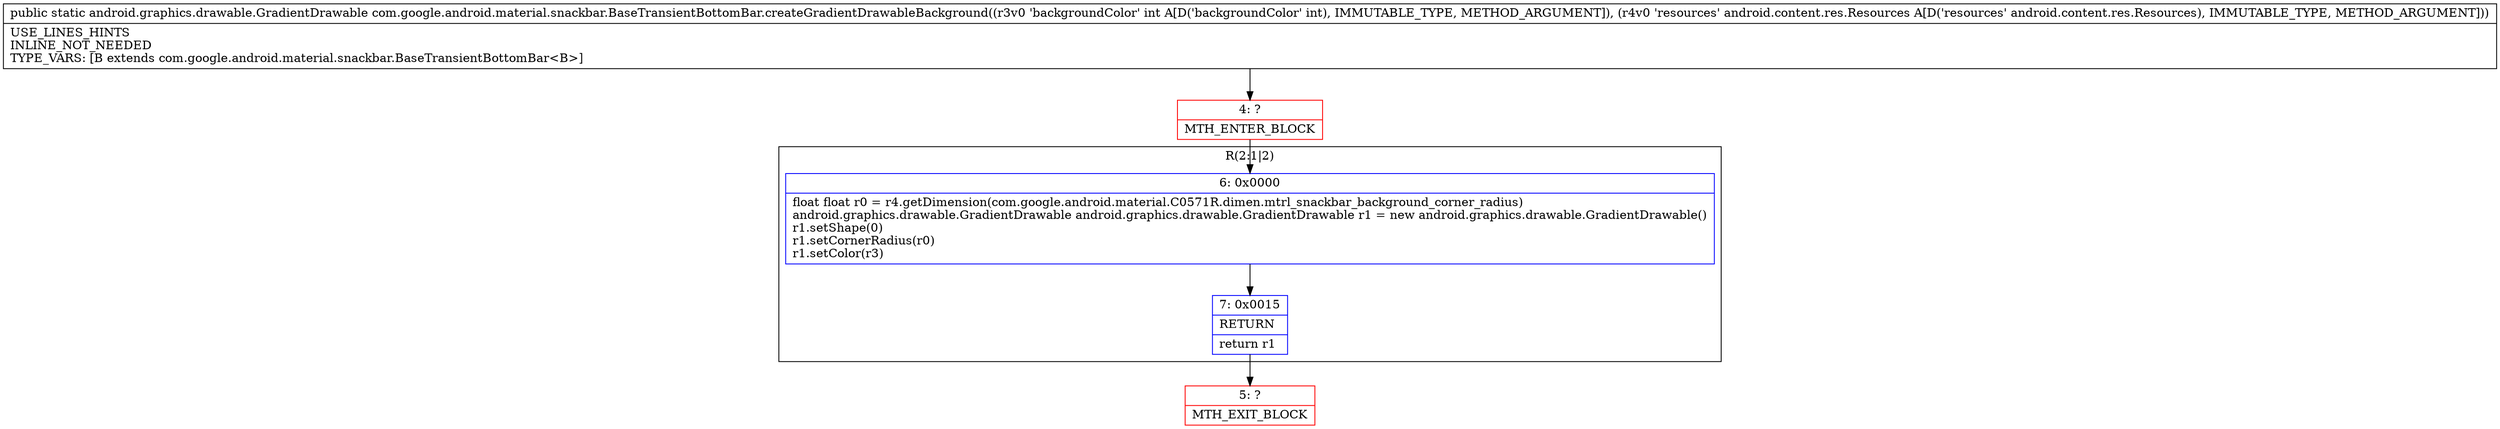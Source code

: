 digraph "CFG forcom.google.android.material.snackbar.BaseTransientBottomBar.createGradientDrawableBackground(ILandroid\/content\/res\/Resources;)Landroid\/graphics\/drawable\/GradientDrawable;" {
subgraph cluster_Region_2041163921 {
label = "R(2:1|2)";
node [shape=record,color=blue];
Node_6 [shape=record,label="{6\:\ 0x0000|float float r0 = r4.getDimension(com.google.android.material.C0571R.dimen.mtrl_snackbar_background_corner_radius)\landroid.graphics.drawable.GradientDrawable android.graphics.drawable.GradientDrawable r1 = new android.graphics.drawable.GradientDrawable()\lr1.setShape(0)\lr1.setCornerRadius(r0)\lr1.setColor(r3)\l}"];
Node_7 [shape=record,label="{7\:\ 0x0015|RETURN\l|return r1\l}"];
}
Node_4 [shape=record,color=red,label="{4\:\ ?|MTH_ENTER_BLOCK\l}"];
Node_5 [shape=record,color=red,label="{5\:\ ?|MTH_EXIT_BLOCK\l}"];
MethodNode[shape=record,label="{public static android.graphics.drawable.GradientDrawable com.google.android.material.snackbar.BaseTransientBottomBar.createGradientDrawableBackground((r3v0 'backgroundColor' int A[D('backgroundColor' int), IMMUTABLE_TYPE, METHOD_ARGUMENT]), (r4v0 'resources' android.content.res.Resources A[D('resources' android.content.res.Resources), IMMUTABLE_TYPE, METHOD_ARGUMENT]))  | USE_LINES_HINTS\lINLINE_NOT_NEEDED\lTYPE_VARS: [B extends com.google.android.material.snackbar.BaseTransientBottomBar\<B\>]\l}"];
MethodNode -> Node_4;Node_6 -> Node_7;
Node_7 -> Node_5;
Node_4 -> Node_6;
}

